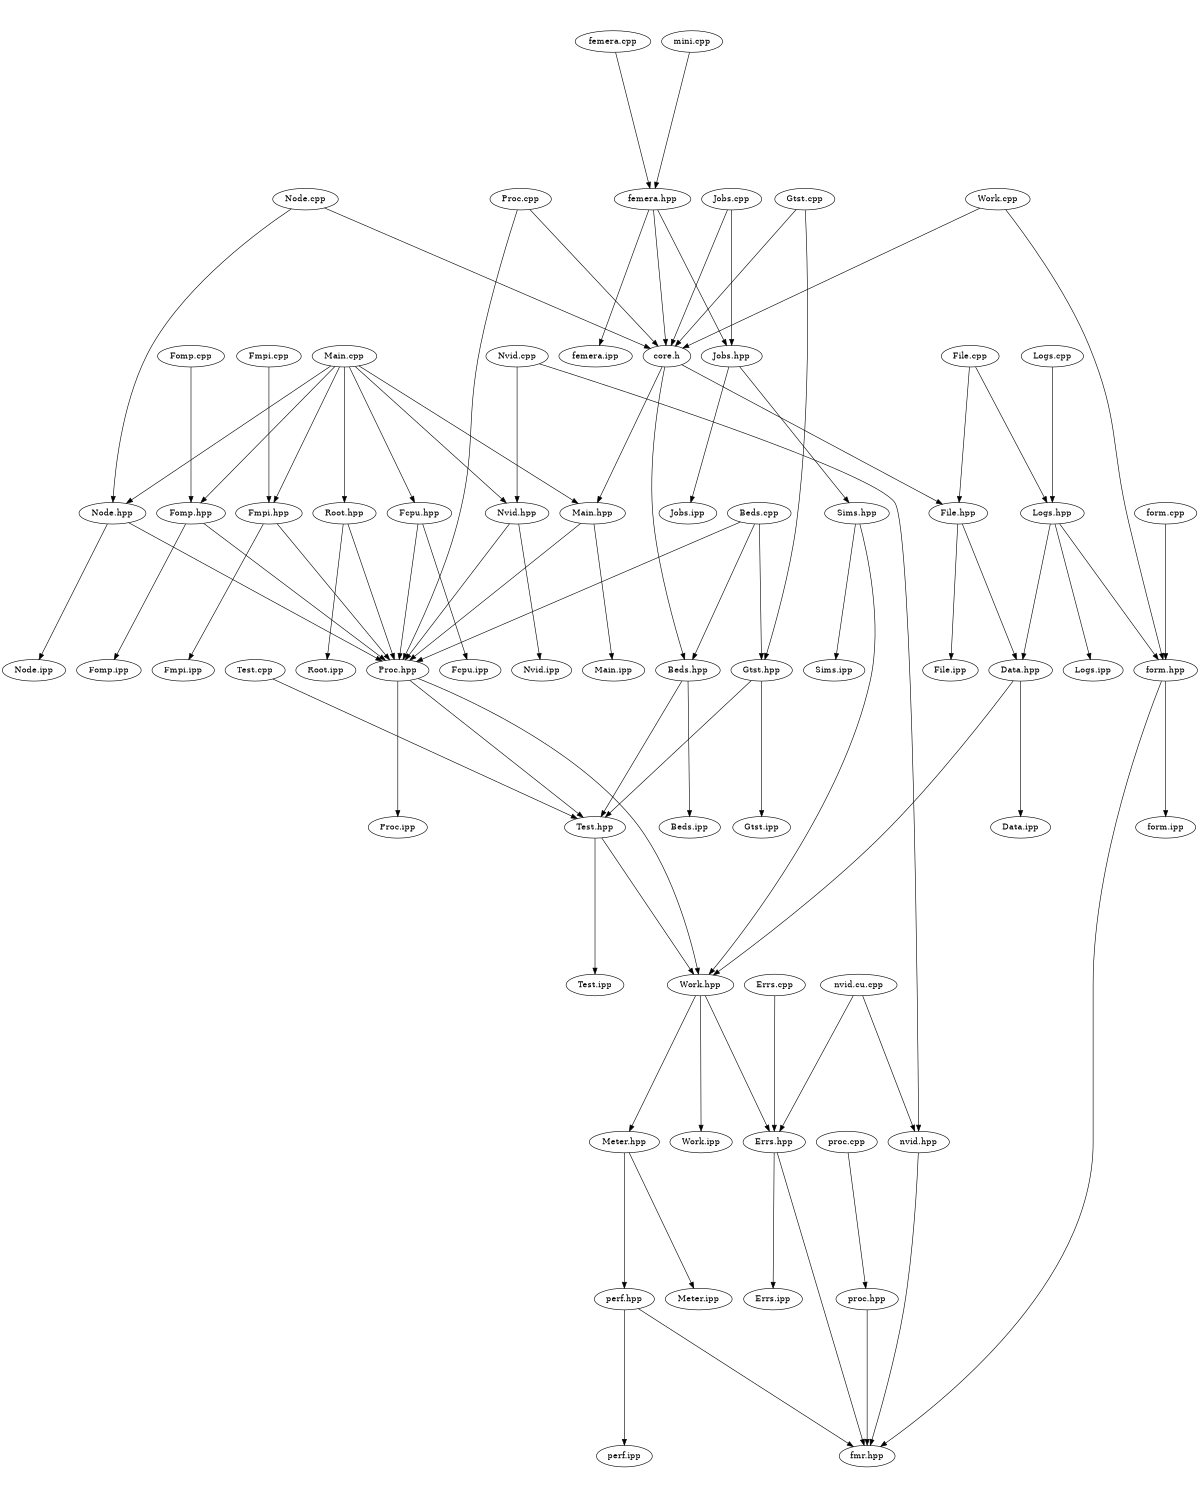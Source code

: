digraph "source tree" {
    overlap=scale;
    size="8,10";
    ratio="fill";
    fontsize="16";
    fontname="Helvetica";
	clusterrank="local";
	"Gtst.cpp" -> "core.h"
	"femera.hpp" -> "Jobs.hpp"
	"Meter.hpp" -> "perf.hpp"
	"Main.cpp" -> "Fomp.hpp"
	"Sims.hpp" -> "Work.hpp"
	"Errs.cpp" -> "Errs.hpp"
	"femera.cpp" -> "femera.hpp"
	"Work.hpp" -> "Errs.hpp"
	"Fmpi.hpp" -> "Fmpi.ipp"
	"Sims.hpp" -> "Sims.ipp"
	"Jobs.hpp" -> "Jobs.ipp"
	"Nvid.hpp" -> "Nvid.ipp"
	"Fomp.cpp" -> "Fomp.hpp"
	"Logs.cpp" -> "Logs.hpp"
	"nvid.cu.cpp" -> "nvid.hpp"
	"proc.hpp" -> "fmr.hpp"
	"Nvid.hpp" -> "Proc.hpp"
	"Root.hpp" -> "Proc.hpp"
	"Main.cpp" -> "Node.hpp"
	"Beds.cpp" -> "Proc.hpp"
	"Main.cpp" -> "Main.hpp"
	"Proc.hpp" -> "Proc.ipp"
	"Beds.cpp" -> "Gtst.hpp"
	"Node.cpp" -> "Node.hpp"
	"Main.cpp" -> "Fmpi.hpp"
	"core.h" -> "Main.hpp"
	"Main.cpp" -> "Fcpu.hpp"
	"Work.cpp" -> "core.h"
	"nvid.hpp" -> "fmr.hpp"
	"perf.hpp" -> "fmr.hpp"
	"Data.hpp" -> "Data.ipp"
	"Proc.hpp" -> "Test.hpp"
	"Work.hpp" -> "Work.ipp"
	"Fmpi.hpp" -> "Proc.hpp"
	"Test.hpp" -> "Work.hpp"
	"Nvid.cpp" -> "nvid.hpp"
	"Node.hpp" -> "Node.ipp"
	"form.hpp" -> "form.ipp"
	"Gtst.cpp" -> "Gtst.hpp"
	"femera.hpp" -> "femera.ipp"
	"Fcpu.hpp" -> "Proc.hpp"
	"Fomp.hpp" -> "Proc.hpp"
	"File.hpp" -> "File.ipp"
	"Main.cpp" -> "Nvid.hpp"
	"Meter.hpp" -> "Meter.ipp"
	"core.h" -> "File.hpp"
	"Fomp.hpp" -> "Fomp.ipp"
	"Logs.hpp" -> "Data.hpp"
	"Gtst.hpp" -> "Gtst.ipp"
	"Proc.cpp" -> "core.h"
	"form.cpp" -> "form.hpp"
	"File.cpp" -> "File.hpp"
	"perf.hpp" -> "perf.ipp"
	"proc.cpp" -> "proc.hpp"
	"Node.cpp" -> "core.h"
	"Fmpi.cpp" -> "Fmpi.hpp"
	"File.cpp" -> "Logs.hpp"
	"core.h" -> "Beds.hpp"
	"Errs.hpp" -> "fmr.hpp"
	"Fcpu.hpp" -> "Fcpu.ipp"
	"Root.hpp" -> "Root.ipp"
	"Errs.hpp" -> "Errs.ipp"
	"Main.hpp" -> "Main.ipp"
	"Test.cpp" -> "Test.hpp"
	"nvid.cu.cpp" -> "Errs.hpp"
	"Beds.cpp" -> "Beds.hpp"
	"Node.hpp" -> "Proc.hpp"
	"Main.cpp" -> "Root.hpp"
	"Jobs.hpp" -> "Sims.hpp"
	"Jobs.cpp" -> "Jobs.hpp"
	"Logs.hpp" -> "Logs.ipp"
	"File.hpp" -> "Data.hpp"
	"mini.cpp" -> "femera.hpp"
	"Work.cpp" -> "form.hpp"
	"Beds.hpp" -> "Test.hpp"
	"Proc.hpp" -> "Work.hpp"
	"form.hpp" -> "fmr.hpp"
	"Proc.cpp" -> "Proc.hpp"
	"Gtst.hpp" -> "Test.hpp"
	"Data.hpp" -> "Work.hpp"
	"Nvid.cpp" -> "Nvid.hpp"
	"Beds.hpp" -> "Beds.ipp"
	"femera.hpp" -> "core.h"
	"Jobs.cpp" -> "core.h"
	"Work.hpp" -> "Meter.hpp"
	"Logs.hpp" -> "form.hpp"
	"Main.hpp" -> "Proc.hpp"
	"Test.hpp" -> "Test.ipp"
}
